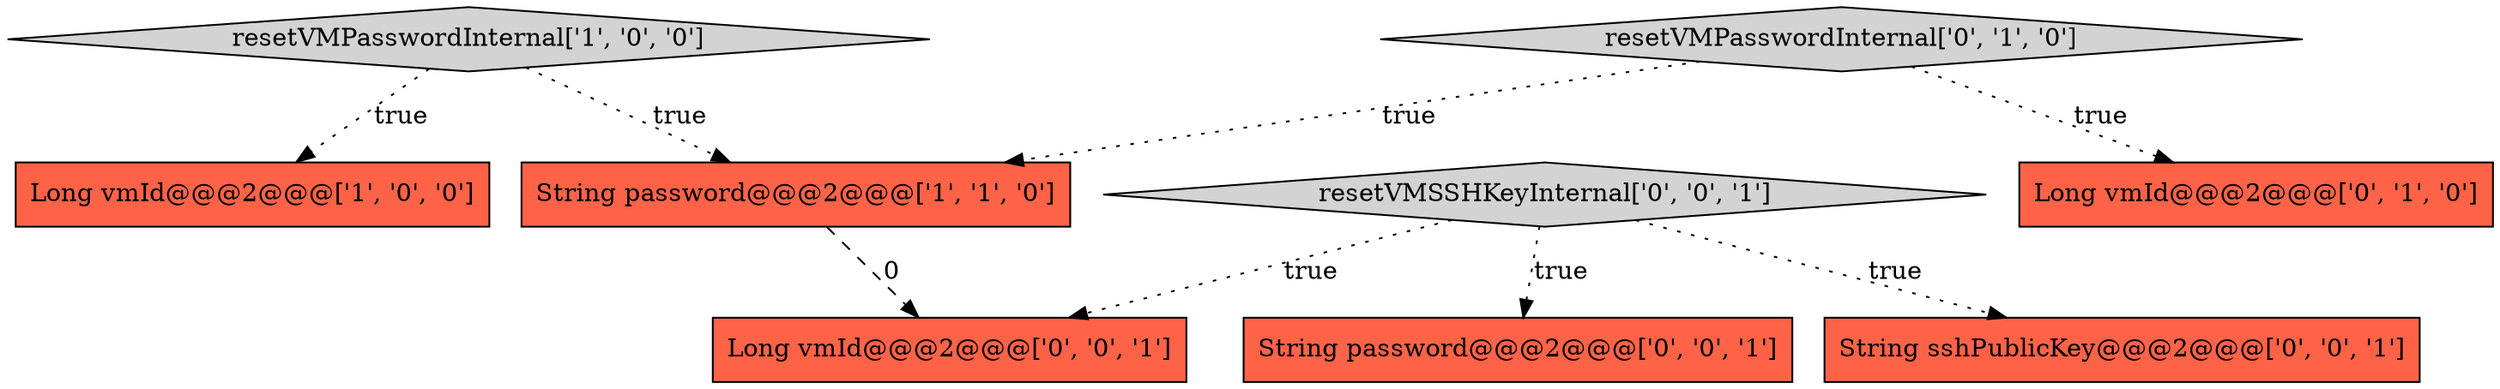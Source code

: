 digraph {
8 [style = filled, label = "Long vmId@@@2@@@['0', '0', '1']", fillcolor = tomato, shape = box image = "AAA0AAABBB3BBB"];
5 [style = filled, label = "String sshPublicKey@@@2@@@['0', '0', '1']", fillcolor = tomato, shape = box image = "AAA0AAABBB3BBB"];
6 [style = filled, label = "resetVMSSHKeyInternal['0', '0', '1']", fillcolor = lightgray, shape = diamond image = "AAA0AAABBB3BBB"];
2 [style = filled, label = "resetVMPasswordInternal['1', '0', '0']", fillcolor = lightgray, shape = diamond image = "AAA0AAABBB1BBB"];
4 [style = filled, label = "Long vmId@@@2@@@['0', '1', '0']", fillcolor = tomato, shape = box image = "AAA0AAABBB2BBB"];
3 [style = filled, label = "resetVMPasswordInternal['0', '1', '0']", fillcolor = lightgray, shape = diamond image = "AAA0AAABBB2BBB"];
7 [style = filled, label = "String password@@@2@@@['0', '0', '1']", fillcolor = tomato, shape = box image = "AAA0AAABBB3BBB"];
1 [style = filled, label = "String password@@@2@@@['1', '1', '0']", fillcolor = tomato, shape = box image = "AAA0AAABBB1BBB"];
0 [style = filled, label = "Long vmId@@@2@@@['1', '0', '0']", fillcolor = tomato, shape = box image = "AAA0AAABBB1BBB"];
2->1 [style = dotted, label="true"];
6->5 [style = dotted, label="true"];
6->8 [style = dotted, label="true"];
2->0 [style = dotted, label="true"];
6->7 [style = dotted, label="true"];
1->8 [style = dashed, label="0"];
3->4 [style = dotted, label="true"];
3->1 [style = dotted, label="true"];
}
